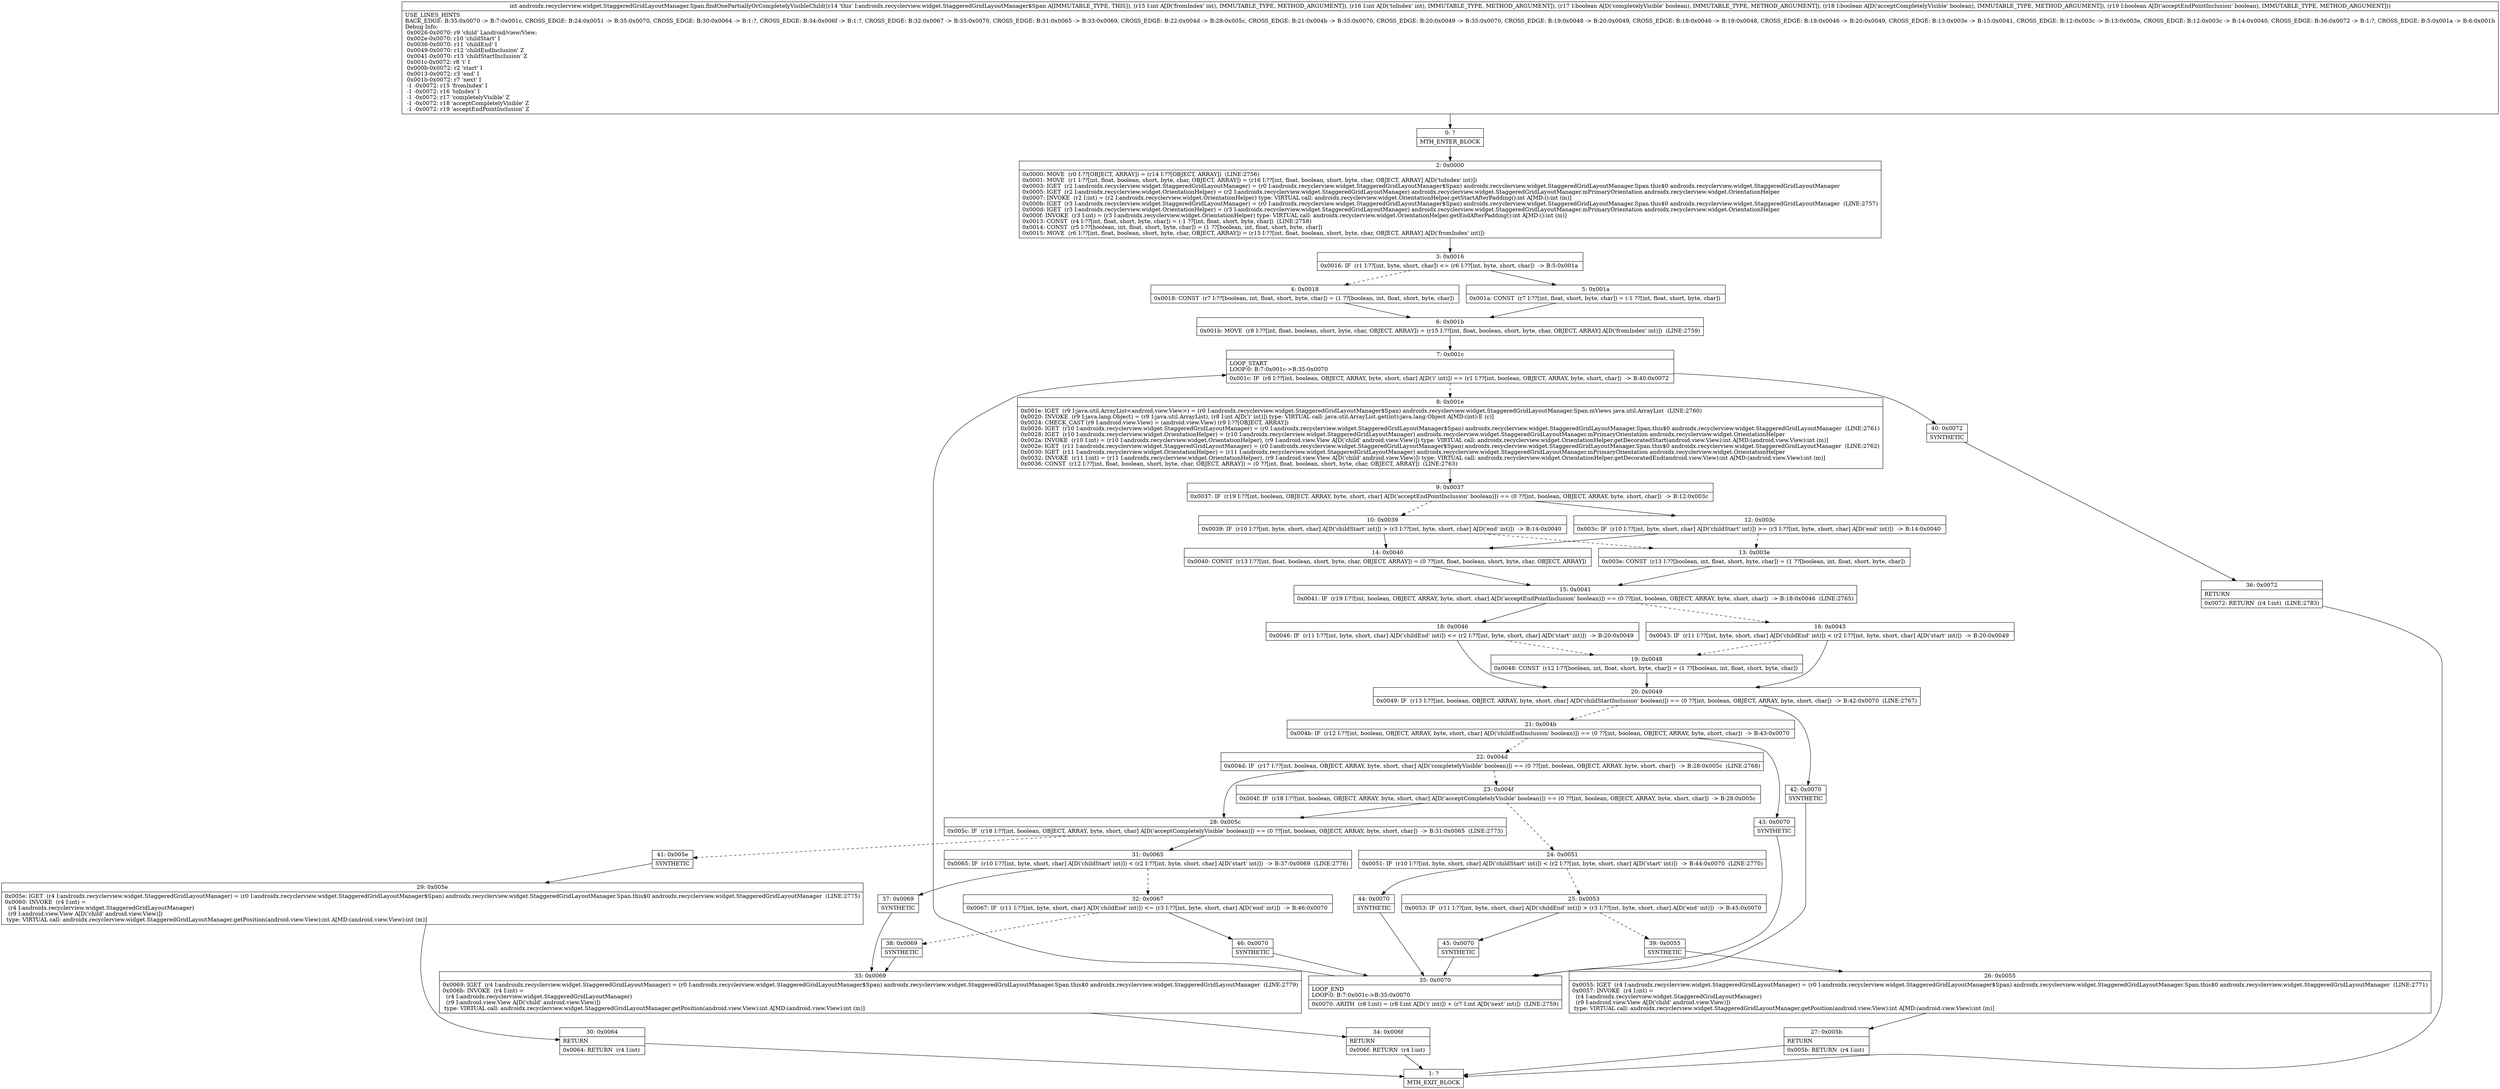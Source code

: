 digraph "CFG forandroidx.recyclerview.widget.StaggeredGridLayoutManager.Span.findOnePartiallyOrCompletelyVisibleChild(IIZZZ)I" {
Node_0 [shape=record,label="{0\:\ ?|MTH_ENTER_BLOCK\l}"];
Node_2 [shape=record,label="{2\:\ 0x0000|0x0000: MOVE  (r0 I:??[OBJECT, ARRAY]) = (r14 I:??[OBJECT, ARRAY])  (LINE:2756)\l0x0001: MOVE  (r1 I:??[int, float, boolean, short, byte, char, OBJECT, ARRAY]) = (r16 I:??[int, float, boolean, short, byte, char, OBJECT, ARRAY] A[D('toIndex' int)]) \l0x0003: IGET  (r2 I:androidx.recyclerview.widget.StaggeredGridLayoutManager) = (r0 I:androidx.recyclerview.widget.StaggeredGridLayoutManager$Span) androidx.recyclerview.widget.StaggeredGridLayoutManager.Span.this$0 androidx.recyclerview.widget.StaggeredGridLayoutManager \l0x0005: IGET  (r2 I:androidx.recyclerview.widget.OrientationHelper) = (r2 I:androidx.recyclerview.widget.StaggeredGridLayoutManager) androidx.recyclerview.widget.StaggeredGridLayoutManager.mPrimaryOrientation androidx.recyclerview.widget.OrientationHelper \l0x0007: INVOKE  (r2 I:int) = (r2 I:androidx.recyclerview.widget.OrientationHelper) type: VIRTUAL call: androidx.recyclerview.widget.OrientationHelper.getStartAfterPadding():int A[MD:():int (m)]\l0x000b: IGET  (r3 I:androidx.recyclerview.widget.StaggeredGridLayoutManager) = (r0 I:androidx.recyclerview.widget.StaggeredGridLayoutManager$Span) androidx.recyclerview.widget.StaggeredGridLayoutManager.Span.this$0 androidx.recyclerview.widget.StaggeredGridLayoutManager  (LINE:2757)\l0x000d: IGET  (r3 I:androidx.recyclerview.widget.OrientationHelper) = (r3 I:androidx.recyclerview.widget.StaggeredGridLayoutManager) androidx.recyclerview.widget.StaggeredGridLayoutManager.mPrimaryOrientation androidx.recyclerview.widget.OrientationHelper \l0x000f: INVOKE  (r3 I:int) = (r3 I:androidx.recyclerview.widget.OrientationHelper) type: VIRTUAL call: androidx.recyclerview.widget.OrientationHelper.getEndAfterPadding():int A[MD:():int (m)]\l0x0013: CONST  (r4 I:??[int, float, short, byte, char]) = (\-1 ??[int, float, short, byte, char])  (LINE:2758)\l0x0014: CONST  (r5 I:??[boolean, int, float, short, byte, char]) = (1 ??[boolean, int, float, short, byte, char]) \l0x0015: MOVE  (r6 I:??[int, float, boolean, short, byte, char, OBJECT, ARRAY]) = (r15 I:??[int, float, boolean, short, byte, char, OBJECT, ARRAY] A[D('fromIndex' int)]) \l}"];
Node_3 [shape=record,label="{3\:\ 0x0016|0x0016: IF  (r1 I:??[int, byte, short, char]) \<= (r6 I:??[int, byte, short, char])  \-\> B:5:0x001a \l}"];
Node_4 [shape=record,label="{4\:\ 0x0018|0x0018: CONST  (r7 I:??[boolean, int, float, short, byte, char]) = (1 ??[boolean, int, float, short, byte, char]) \l}"];
Node_6 [shape=record,label="{6\:\ 0x001b|0x001b: MOVE  (r8 I:??[int, float, boolean, short, byte, char, OBJECT, ARRAY]) = (r15 I:??[int, float, boolean, short, byte, char, OBJECT, ARRAY] A[D('fromIndex' int)])  (LINE:2759)\l}"];
Node_7 [shape=record,label="{7\:\ 0x001c|LOOP_START\lLOOP:0: B:7:0x001c\-\>B:35:0x0070\l|0x001c: IF  (r8 I:??[int, boolean, OBJECT, ARRAY, byte, short, char] A[D('i' int)]) == (r1 I:??[int, boolean, OBJECT, ARRAY, byte, short, char])  \-\> B:40:0x0072 \l}"];
Node_8 [shape=record,label="{8\:\ 0x001e|0x001e: IGET  (r9 I:java.util.ArrayList\<android.view.View\>) = (r0 I:androidx.recyclerview.widget.StaggeredGridLayoutManager$Span) androidx.recyclerview.widget.StaggeredGridLayoutManager.Span.mViews java.util.ArrayList  (LINE:2760)\l0x0020: INVOKE  (r9 I:java.lang.Object) = (r9 I:java.util.ArrayList), (r8 I:int A[D('i' int)]) type: VIRTUAL call: java.util.ArrayList.get(int):java.lang.Object A[MD:(int):E (c)]\l0x0024: CHECK_CAST (r9 I:android.view.View) = (android.view.View) (r9 I:??[OBJECT, ARRAY]) \l0x0026: IGET  (r10 I:androidx.recyclerview.widget.StaggeredGridLayoutManager) = (r0 I:androidx.recyclerview.widget.StaggeredGridLayoutManager$Span) androidx.recyclerview.widget.StaggeredGridLayoutManager.Span.this$0 androidx.recyclerview.widget.StaggeredGridLayoutManager  (LINE:2761)\l0x0028: IGET  (r10 I:androidx.recyclerview.widget.OrientationHelper) = (r10 I:androidx.recyclerview.widget.StaggeredGridLayoutManager) androidx.recyclerview.widget.StaggeredGridLayoutManager.mPrimaryOrientation androidx.recyclerview.widget.OrientationHelper \l0x002a: INVOKE  (r10 I:int) = (r10 I:androidx.recyclerview.widget.OrientationHelper), (r9 I:android.view.View A[D('child' android.view.View)]) type: VIRTUAL call: androidx.recyclerview.widget.OrientationHelper.getDecoratedStart(android.view.View):int A[MD:(android.view.View):int (m)]\l0x002e: IGET  (r11 I:androidx.recyclerview.widget.StaggeredGridLayoutManager) = (r0 I:androidx.recyclerview.widget.StaggeredGridLayoutManager$Span) androidx.recyclerview.widget.StaggeredGridLayoutManager.Span.this$0 androidx.recyclerview.widget.StaggeredGridLayoutManager  (LINE:2762)\l0x0030: IGET  (r11 I:androidx.recyclerview.widget.OrientationHelper) = (r11 I:androidx.recyclerview.widget.StaggeredGridLayoutManager) androidx.recyclerview.widget.StaggeredGridLayoutManager.mPrimaryOrientation androidx.recyclerview.widget.OrientationHelper \l0x0032: INVOKE  (r11 I:int) = (r11 I:androidx.recyclerview.widget.OrientationHelper), (r9 I:android.view.View A[D('child' android.view.View)]) type: VIRTUAL call: androidx.recyclerview.widget.OrientationHelper.getDecoratedEnd(android.view.View):int A[MD:(android.view.View):int (m)]\l0x0036: CONST  (r12 I:??[int, float, boolean, short, byte, char, OBJECT, ARRAY]) = (0 ??[int, float, boolean, short, byte, char, OBJECT, ARRAY])  (LINE:2763)\l}"];
Node_9 [shape=record,label="{9\:\ 0x0037|0x0037: IF  (r19 I:??[int, boolean, OBJECT, ARRAY, byte, short, char] A[D('acceptEndPointInclusion' boolean)]) == (0 ??[int, boolean, OBJECT, ARRAY, byte, short, char])  \-\> B:12:0x003c \l}"];
Node_10 [shape=record,label="{10\:\ 0x0039|0x0039: IF  (r10 I:??[int, byte, short, char] A[D('childStart' int)]) \> (r3 I:??[int, byte, short, char] A[D('end' int)])  \-\> B:14:0x0040 \l}"];
Node_14 [shape=record,label="{14\:\ 0x0040|0x0040: CONST  (r13 I:??[int, float, boolean, short, byte, char, OBJECT, ARRAY]) = (0 ??[int, float, boolean, short, byte, char, OBJECT, ARRAY]) \l}"];
Node_15 [shape=record,label="{15\:\ 0x0041|0x0041: IF  (r19 I:??[int, boolean, OBJECT, ARRAY, byte, short, char] A[D('acceptEndPointInclusion' boolean)]) == (0 ??[int, boolean, OBJECT, ARRAY, byte, short, char])  \-\> B:18:0x0046  (LINE:2765)\l}"];
Node_16 [shape=record,label="{16\:\ 0x0043|0x0043: IF  (r11 I:??[int, byte, short, char] A[D('childEnd' int)]) \< (r2 I:??[int, byte, short, char] A[D('start' int)])  \-\> B:20:0x0049 \l}"];
Node_20 [shape=record,label="{20\:\ 0x0049|0x0049: IF  (r13 I:??[int, boolean, OBJECT, ARRAY, byte, short, char] A[D('childStartInclusion' boolean)]) == (0 ??[int, boolean, OBJECT, ARRAY, byte, short, char])  \-\> B:42:0x0070  (LINE:2767)\l}"];
Node_21 [shape=record,label="{21\:\ 0x004b|0x004b: IF  (r12 I:??[int, boolean, OBJECT, ARRAY, byte, short, char] A[D('childEndInclusion' boolean)]) == (0 ??[int, boolean, OBJECT, ARRAY, byte, short, char])  \-\> B:43:0x0070 \l}"];
Node_22 [shape=record,label="{22\:\ 0x004d|0x004d: IF  (r17 I:??[int, boolean, OBJECT, ARRAY, byte, short, char] A[D('completelyVisible' boolean)]) == (0 ??[int, boolean, OBJECT, ARRAY, byte, short, char])  \-\> B:28:0x005c  (LINE:2768)\l}"];
Node_23 [shape=record,label="{23\:\ 0x004f|0x004f: IF  (r18 I:??[int, boolean, OBJECT, ARRAY, byte, short, char] A[D('acceptCompletelyVisible' boolean)]) == (0 ??[int, boolean, OBJECT, ARRAY, byte, short, char])  \-\> B:28:0x005c \l}"];
Node_24 [shape=record,label="{24\:\ 0x0051|0x0051: IF  (r10 I:??[int, byte, short, char] A[D('childStart' int)]) \< (r2 I:??[int, byte, short, char] A[D('start' int)])  \-\> B:44:0x0070  (LINE:2770)\l}"];
Node_25 [shape=record,label="{25\:\ 0x0053|0x0053: IF  (r11 I:??[int, byte, short, char] A[D('childEnd' int)]) \> (r3 I:??[int, byte, short, char] A[D('end' int)])  \-\> B:45:0x0070 \l}"];
Node_39 [shape=record,label="{39\:\ 0x0055|SYNTHETIC\l}"];
Node_26 [shape=record,label="{26\:\ 0x0055|0x0055: IGET  (r4 I:androidx.recyclerview.widget.StaggeredGridLayoutManager) = (r0 I:androidx.recyclerview.widget.StaggeredGridLayoutManager$Span) androidx.recyclerview.widget.StaggeredGridLayoutManager.Span.this$0 androidx.recyclerview.widget.StaggeredGridLayoutManager  (LINE:2771)\l0x0057: INVOKE  (r4 I:int) = \l  (r4 I:androidx.recyclerview.widget.StaggeredGridLayoutManager)\l  (r9 I:android.view.View A[D('child' android.view.View)])\l type: VIRTUAL call: androidx.recyclerview.widget.StaggeredGridLayoutManager.getPosition(android.view.View):int A[MD:(android.view.View):int (m)]\l}"];
Node_27 [shape=record,label="{27\:\ 0x005b|RETURN\l|0x005b: RETURN  (r4 I:int) \l}"];
Node_1 [shape=record,label="{1\:\ ?|MTH_EXIT_BLOCK\l}"];
Node_45 [shape=record,label="{45\:\ 0x0070|SYNTHETIC\l}"];
Node_35 [shape=record,label="{35\:\ 0x0070|LOOP_END\lLOOP:0: B:7:0x001c\-\>B:35:0x0070\l|0x0070: ARITH  (r8 I:int) = (r8 I:int A[D('i' int)]) + (r7 I:int A[D('next' int)])  (LINE:2759)\l}"];
Node_44 [shape=record,label="{44\:\ 0x0070|SYNTHETIC\l}"];
Node_28 [shape=record,label="{28\:\ 0x005c|0x005c: IF  (r18 I:??[int, boolean, OBJECT, ARRAY, byte, short, char] A[D('acceptCompletelyVisible' boolean)]) == (0 ??[int, boolean, OBJECT, ARRAY, byte, short, char])  \-\> B:31:0x0065  (LINE:2773)\l}"];
Node_31 [shape=record,label="{31\:\ 0x0065|0x0065: IF  (r10 I:??[int, byte, short, char] A[D('childStart' int)]) \< (r2 I:??[int, byte, short, char] A[D('start' int)])  \-\> B:37:0x0069  (LINE:2776)\l}"];
Node_32 [shape=record,label="{32\:\ 0x0067|0x0067: IF  (r11 I:??[int, byte, short, char] A[D('childEnd' int)]) \<= (r3 I:??[int, byte, short, char] A[D('end' int)])  \-\> B:46:0x0070 \l}"];
Node_38 [shape=record,label="{38\:\ 0x0069|SYNTHETIC\l}"];
Node_33 [shape=record,label="{33\:\ 0x0069|0x0069: IGET  (r4 I:androidx.recyclerview.widget.StaggeredGridLayoutManager) = (r0 I:androidx.recyclerview.widget.StaggeredGridLayoutManager$Span) androidx.recyclerview.widget.StaggeredGridLayoutManager.Span.this$0 androidx.recyclerview.widget.StaggeredGridLayoutManager  (LINE:2779)\l0x006b: INVOKE  (r4 I:int) = \l  (r4 I:androidx.recyclerview.widget.StaggeredGridLayoutManager)\l  (r9 I:android.view.View A[D('child' android.view.View)])\l type: VIRTUAL call: androidx.recyclerview.widget.StaggeredGridLayoutManager.getPosition(android.view.View):int A[MD:(android.view.View):int (m)]\l}"];
Node_34 [shape=record,label="{34\:\ 0x006f|RETURN\l|0x006f: RETURN  (r4 I:int) \l}"];
Node_46 [shape=record,label="{46\:\ 0x0070|SYNTHETIC\l}"];
Node_37 [shape=record,label="{37\:\ 0x0069|SYNTHETIC\l}"];
Node_41 [shape=record,label="{41\:\ 0x005e|SYNTHETIC\l}"];
Node_29 [shape=record,label="{29\:\ 0x005e|0x005e: IGET  (r4 I:androidx.recyclerview.widget.StaggeredGridLayoutManager) = (r0 I:androidx.recyclerview.widget.StaggeredGridLayoutManager$Span) androidx.recyclerview.widget.StaggeredGridLayoutManager.Span.this$0 androidx.recyclerview.widget.StaggeredGridLayoutManager  (LINE:2775)\l0x0060: INVOKE  (r4 I:int) = \l  (r4 I:androidx.recyclerview.widget.StaggeredGridLayoutManager)\l  (r9 I:android.view.View A[D('child' android.view.View)])\l type: VIRTUAL call: androidx.recyclerview.widget.StaggeredGridLayoutManager.getPosition(android.view.View):int A[MD:(android.view.View):int (m)]\l}"];
Node_30 [shape=record,label="{30\:\ 0x0064|RETURN\l|0x0064: RETURN  (r4 I:int) \l}"];
Node_43 [shape=record,label="{43\:\ 0x0070|SYNTHETIC\l}"];
Node_42 [shape=record,label="{42\:\ 0x0070|SYNTHETIC\l}"];
Node_19 [shape=record,label="{19\:\ 0x0048|0x0048: CONST  (r12 I:??[boolean, int, float, short, byte, char]) = (1 ??[boolean, int, float, short, byte, char]) \l}"];
Node_18 [shape=record,label="{18\:\ 0x0046|0x0046: IF  (r11 I:??[int, byte, short, char] A[D('childEnd' int)]) \<= (r2 I:??[int, byte, short, char] A[D('start' int)])  \-\> B:20:0x0049 \l}"];
Node_13 [shape=record,label="{13\:\ 0x003e|0x003e: CONST  (r13 I:??[boolean, int, float, short, byte, char]) = (1 ??[boolean, int, float, short, byte, char]) \l}"];
Node_12 [shape=record,label="{12\:\ 0x003c|0x003c: IF  (r10 I:??[int, byte, short, char] A[D('childStart' int)]) \>= (r3 I:??[int, byte, short, char] A[D('end' int)])  \-\> B:14:0x0040 \l}"];
Node_40 [shape=record,label="{40\:\ 0x0072|SYNTHETIC\l}"];
Node_36 [shape=record,label="{36\:\ 0x0072|RETURN\l|0x0072: RETURN  (r4 I:int)  (LINE:2783)\l}"];
Node_5 [shape=record,label="{5\:\ 0x001a|0x001a: CONST  (r7 I:??[int, float, short, byte, char]) = (\-1 ??[int, float, short, byte, char]) \l}"];
MethodNode[shape=record,label="{int androidx.recyclerview.widget.StaggeredGridLayoutManager.Span.findOnePartiallyOrCompletelyVisibleChild((r14 'this' I:androidx.recyclerview.widget.StaggeredGridLayoutManager$Span A[IMMUTABLE_TYPE, THIS]), (r15 I:int A[D('fromIndex' int), IMMUTABLE_TYPE, METHOD_ARGUMENT]), (r16 I:int A[D('toIndex' int), IMMUTABLE_TYPE, METHOD_ARGUMENT]), (r17 I:boolean A[D('completelyVisible' boolean), IMMUTABLE_TYPE, METHOD_ARGUMENT]), (r18 I:boolean A[D('acceptCompletelyVisible' boolean), IMMUTABLE_TYPE, METHOD_ARGUMENT]), (r19 I:boolean A[D('acceptEndPointInclusion' boolean), IMMUTABLE_TYPE, METHOD_ARGUMENT]))  | USE_LINES_HINTS\lBACK_EDGE: B:35:0x0070 \-\> B:7:0x001c, CROSS_EDGE: B:24:0x0051 \-\> B:35:0x0070, CROSS_EDGE: B:30:0x0064 \-\> B:1:?, CROSS_EDGE: B:34:0x006f \-\> B:1:?, CROSS_EDGE: B:32:0x0067 \-\> B:35:0x0070, CROSS_EDGE: B:31:0x0065 \-\> B:33:0x0069, CROSS_EDGE: B:22:0x004d \-\> B:28:0x005c, CROSS_EDGE: B:21:0x004b \-\> B:35:0x0070, CROSS_EDGE: B:20:0x0049 \-\> B:35:0x0070, CROSS_EDGE: B:19:0x0048 \-\> B:20:0x0049, CROSS_EDGE: B:18:0x0046 \-\> B:19:0x0048, CROSS_EDGE: B:18:0x0046 \-\> B:20:0x0049, CROSS_EDGE: B:13:0x003e \-\> B:15:0x0041, CROSS_EDGE: B:12:0x003c \-\> B:13:0x003e, CROSS_EDGE: B:12:0x003c \-\> B:14:0x0040, CROSS_EDGE: B:36:0x0072 \-\> B:1:?, CROSS_EDGE: B:5:0x001a \-\> B:6:0x001b\lDebug Info:\l  0x0026\-0x0070: r9 'child' Landroid\/view\/View;\l  0x002e\-0x0070: r10 'childStart' I\l  0x0036\-0x0070: r11 'childEnd' I\l  0x0049\-0x0070: r12 'childEndInclusion' Z\l  0x0041\-0x0070: r13 'childStartInclusion' Z\l  0x001c\-0x0072: r8 'i' I\l  0x000b\-0x0072: r2 'start' I\l  0x0013\-0x0072: r3 'end' I\l  0x001b\-0x0072: r7 'next' I\l  \-1 \-0x0072: r15 'fromIndex' I\l  \-1 \-0x0072: r16 'toIndex' I\l  \-1 \-0x0072: r17 'completelyVisible' Z\l  \-1 \-0x0072: r18 'acceptCompletelyVisible' Z\l  \-1 \-0x0072: r19 'acceptEndPointInclusion' Z\l}"];
MethodNode -> Node_0;Node_0 -> Node_2;
Node_2 -> Node_3;
Node_3 -> Node_4[style=dashed];
Node_3 -> Node_5;
Node_4 -> Node_6;
Node_6 -> Node_7;
Node_7 -> Node_8[style=dashed];
Node_7 -> Node_40;
Node_8 -> Node_9;
Node_9 -> Node_10[style=dashed];
Node_9 -> Node_12;
Node_10 -> Node_14;
Node_10 -> Node_13[style=dashed];
Node_14 -> Node_15;
Node_15 -> Node_16[style=dashed];
Node_15 -> Node_18;
Node_16 -> Node_20;
Node_16 -> Node_19[style=dashed];
Node_20 -> Node_21[style=dashed];
Node_20 -> Node_42;
Node_21 -> Node_22[style=dashed];
Node_21 -> Node_43;
Node_22 -> Node_23[style=dashed];
Node_22 -> Node_28;
Node_23 -> Node_24[style=dashed];
Node_23 -> Node_28;
Node_24 -> Node_25[style=dashed];
Node_24 -> Node_44;
Node_25 -> Node_39[style=dashed];
Node_25 -> Node_45;
Node_39 -> Node_26;
Node_26 -> Node_27;
Node_27 -> Node_1;
Node_45 -> Node_35;
Node_35 -> Node_7;
Node_44 -> Node_35;
Node_28 -> Node_31;
Node_28 -> Node_41[style=dashed];
Node_31 -> Node_32[style=dashed];
Node_31 -> Node_37;
Node_32 -> Node_38[style=dashed];
Node_32 -> Node_46;
Node_38 -> Node_33;
Node_33 -> Node_34;
Node_34 -> Node_1;
Node_46 -> Node_35;
Node_37 -> Node_33;
Node_41 -> Node_29;
Node_29 -> Node_30;
Node_30 -> Node_1;
Node_43 -> Node_35;
Node_42 -> Node_35;
Node_19 -> Node_20;
Node_18 -> Node_19[style=dashed];
Node_18 -> Node_20;
Node_13 -> Node_15;
Node_12 -> Node_13[style=dashed];
Node_12 -> Node_14;
Node_40 -> Node_36;
Node_36 -> Node_1;
Node_5 -> Node_6;
}

